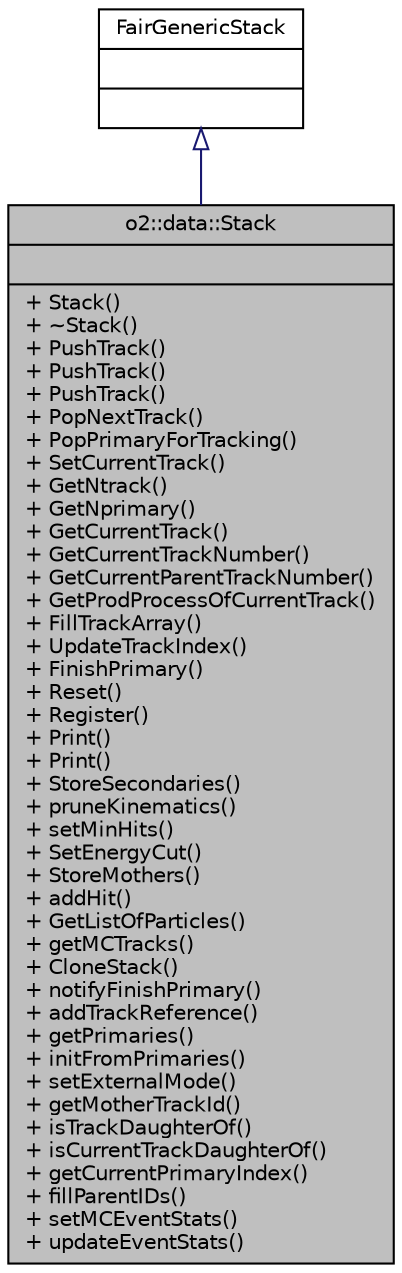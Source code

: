 digraph "o2::data::Stack"
{
 // INTERACTIVE_SVG=YES
  bgcolor="transparent";
  edge [fontname="Helvetica",fontsize="10",labelfontname="Helvetica",labelfontsize="10"];
  node [fontname="Helvetica",fontsize="10",shape=record];
  Node1 [label="{o2::data::Stack\n||+ Stack()\l+ ~Stack()\l+ PushTrack()\l+ PushTrack()\l+ PushTrack()\l+ PopNextTrack()\l+ PopPrimaryForTracking()\l+ SetCurrentTrack()\l+ GetNtrack()\l+ GetNprimary()\l+ GetCurrentTrack()\l+ GetCurrentTrackNumber()\l+ GetCurrentParentTrackNumber()\l+ GetProdProcessOfCurrentTrack()\l+ FillTrackArray()\l+ UpdateTrackIndex()\l+ FinishPrimary()\l+ Reset()\l+ Register()\l+ Print()\l+ Print()\l+ StoreSecondaries()\l+ pruneKinematics()\l+ setMinHits()\l+ SetEnergyCut()\l+ StoreMothers()\l+ addHit()\l+ GetListOfParticles()\l+ getMCTracks()\l+ CloneStack()\l+ notifyFinishPrimary()\l+ addTrackReference()\l+ getPrimaries()\l+ initFromPrimaries()\l+ setExternalMode()\l+ getMotherTrackId()\l+ isTrackDaughterOf()\l+ isCurrentTrackDaughterOf()\l+ getCurrentPrimaryIndex()\l+ fillParentIDs()\l+ setMCEventStats()\l+ updateEventStats()\l}",height=0.2,width=0.4,color="black", fillcolor="grey75", style="filled", fontcolor="black"];
  Node2 -> Node1 [dir="back",color="midnightblue",fontsize="10",style="solid",arrowtail="onormal",fontname="Helvetica"];
  Node2 [label="{FairGenericStack\n||}",height=0.2,width=0.4,color="black",URL="$dd/d76/classFairGenericStack.html"];
}
